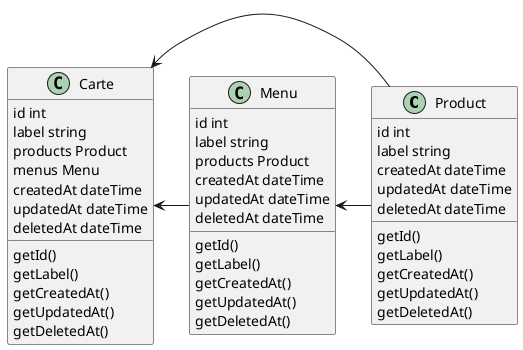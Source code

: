 @startuml

class Product {
  id int
  label string
  createdAt dateTime
  updatedAt dateTime
  deletedAt dateTime

  getId()
  getLabel()
  getCreatedAt()
  getUpdatedAt()
  getDeletedAt()
}

class Menu {
  id int
  label string
  products Product
  createdAt dateTime
  updatedAt dateTime
  deletedAt dateTime

  getId()
  getLabel()
  getCreatedAt()
  getUpdatedAt()
  getDeletedAt()
}

class Carte {
  id int
  label string
  products Product
  menus Menu
  createdAt dateTime
  updatedAt dateTime
  deletedAt dateTime

  getId()
  getLabel()
  getCreatedAt()
  getUpdatedAt()
  getDeletedAt()
}

Carte <= Product
Carte <= Menu
Menu <= Product

@enduml
